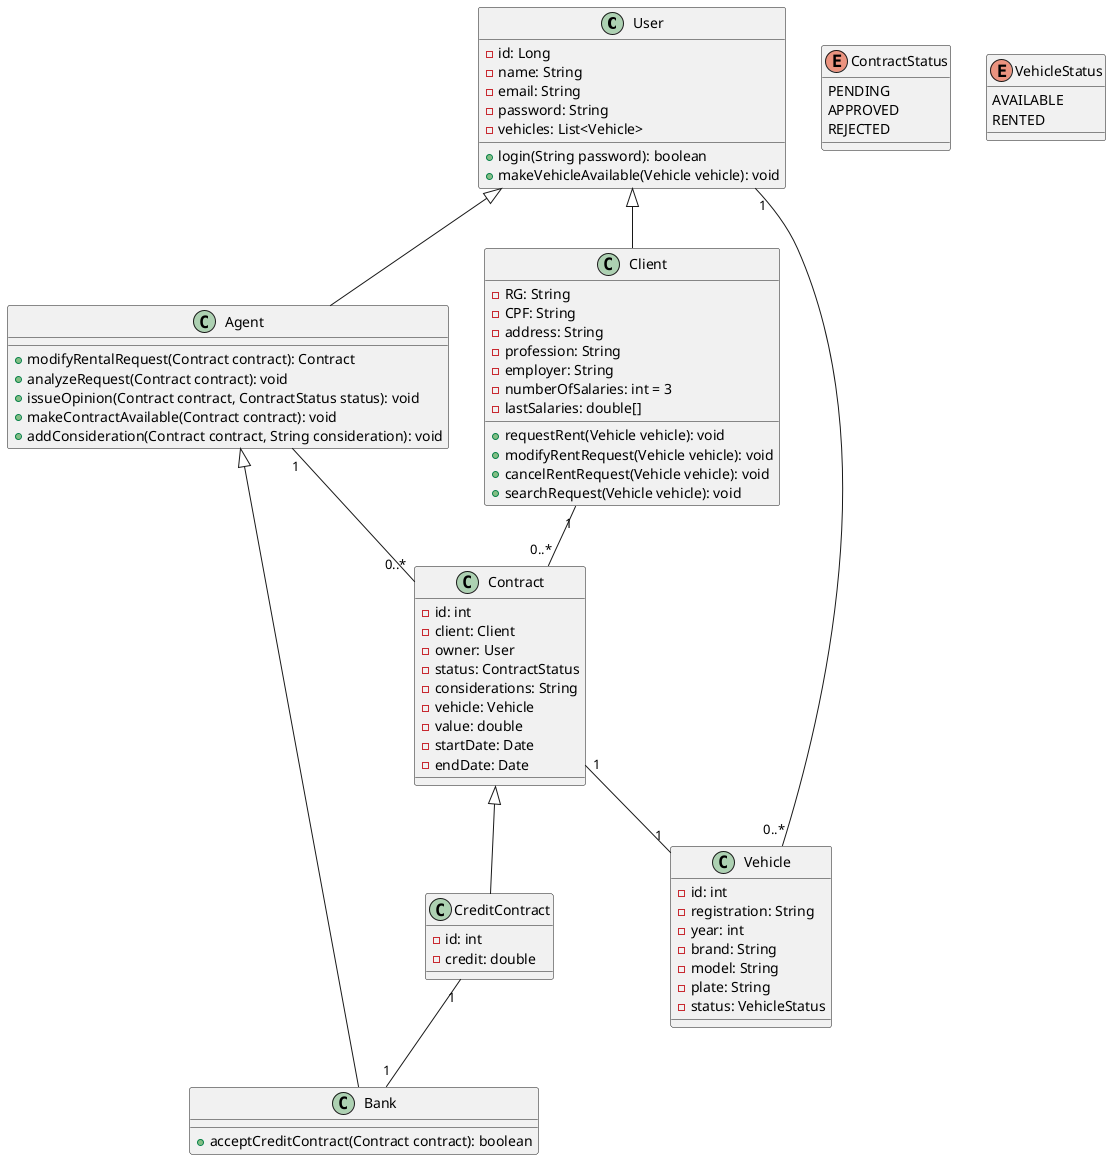 @startuml

class User {
    -id: Long
    -name: String
    -email: String
    -password: String
    -vehicles: List<Vehicle>
    +login(String password): boolean
    +makeVehicleAvailable(Vehicle vehicle): void
}

class Client {
    -RG: String
    -CPF: String
    -address: String
    -profession: String
    -employer: String
    -numberOfSalaries: int = 3
    -lastSalaries: double[]
    +requestRent(Vehicle vehicle): void
    +modifyRentRequest(Vehicle vehicle): void
    +cancelRentRequest(Vehicle vehicle): void
    +searchRequest(Vehicle vehicle): void
}


class Agent {
    +modifyRentalRequest(Contract contract): Contract
    +analyzeRequest(Contract contract): void
    +issueOpinion(Contract contract, ContractStatus status): void
    +makeContractAvailable(Contract contract): void
    +addConsideration(Contract contract, String consideration): void
}

class Bank {
    +acceptCreditContract(Contract contract): boolean
}

class Contract {
    -id: int
    -client: Client
    -owner: User
    -status: ContractStatus
    -considerations: String
    -vehicle: Vehicle
    -value: double
    -startDate: Date
    -endDate: Date
}
 
class CreditContract {
    -id: int
    -credit: double
}

class Vehicle {
    -id: int
    -registration: String
    -year: int
    -brand: String
    -model: String
    -plate: String
    -status: VehicleStatus
}

enum ContractStatus {
    PENDING
    APPROVED
    REJECTED
}

enum VehicleStatus {
    AVAILABLE
    RENTED
}

User <|-- Agent
User <|-- Client
User "1" -- "0..*" Vehicle
Contract <|-- CreditContract
Client "1" -- "0..*" Contract
CreditContract "1" -- "1" Bank
Contract "1" -- "1" Vehicle
Agent <|-- Bank
Agent "1" -- "0..*" Contract
@enduml